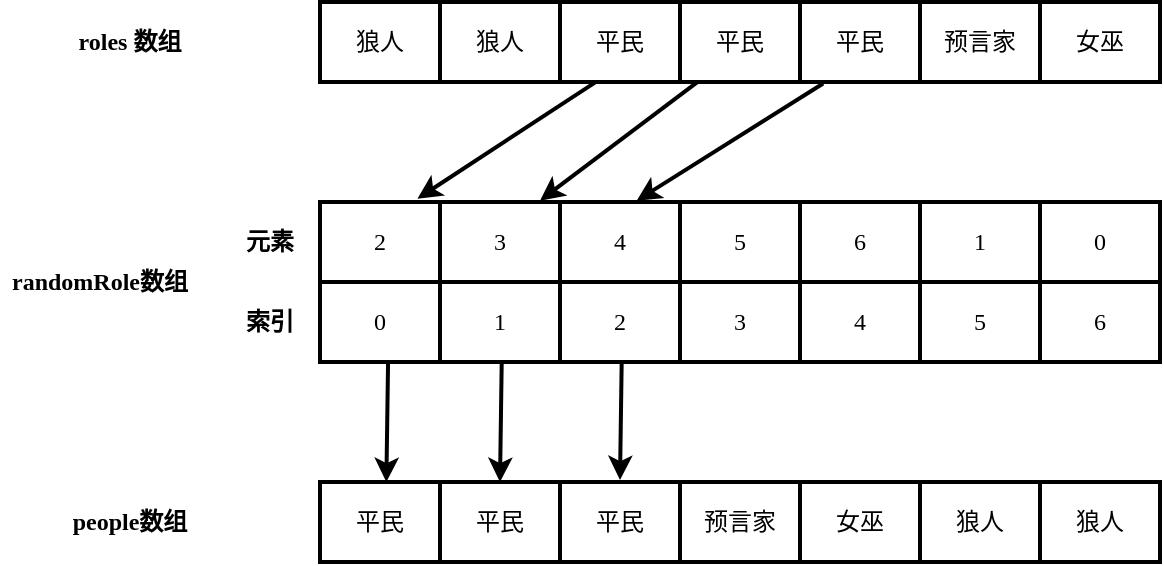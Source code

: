 <mxfile version="14.6.0" type="github">
  <diagram id="E1g6lZXWzdLoxk-MHo4i" name="Page-1">
    <mxGraphModel dx="679" dy="394" grid="1" gridSize="10" guides="1" tooltips="1" connect="1" arrows="1" fold="1" page="1" pageScale="1" pageWidth="827" pageHeight="1169" math="0" shadow="0">
      <root>
        <mxCell id="0" />
        <mxCell id="1" parent="0" />
        <mxCell id="dK96n8MNeCOPLc1kFUHf-1" value="roles 数组" style="text;html=1;strokeColor=none;align=center;verticalAlign=middle;whiteSpace=wrap;strokeWidth=2;shadow=0;fontStyle=1;fontFamily=Calibri;fontSource=https%3A%2F%2Ffonts.googleapis.com%2Fcss%3Ffamily%3DCalibri;" parent="1" vertex="1">
          <mxGeometry x="80" y="170" width="70" height="20" as="geometry" />
        </mxCell>
        <mxCell id="dK96n8MNeCOPLc1kFUHf-3" value="" style="shape=table;html=1;whiteSpace=wrap;startSize=0;container=1;collapsible=0;childLayout=tableLayout;strokeWidth=2;shadow=0;fontFamily=Calibri;fontSource=https%3A%2F%2Ffonts.googleapis.com%2Fcss%3Ffamily%3DCalibri;" parent="1" vertex="1">
          <mxGeometry x="210" y="160" width="420" height="40" as="geometry" />
        </mxCell>
        <mxCell id="dK96n8MNeCOPLc1kFUHf-4" value="" style="shape=partialRectangle;html=1;whiteSpace=wrap;collapsible=0;dropTarget=0;pointerEvents=0;fillColor=none;top=0;left=0;bottom=0;right=0;points=[[0,0.5],[1,0.5]];portConstraint=eastwest;strokeWidth=2;shadow=0;fontFamily=Calibri;fontSource=https%3A%2F%2Ffonts.googleapis.com%2Fcss%3Ffamily%3DCalibri;" parent="dK96n8MNeCOPLc1kFUHf-3" vertex="1">
          <mxGeometry width="420" height="40" as="geometry" />
        </mxCell>
        <mxCell id="dK96n8MNeCOPLc1kFUHf-29" value="狼人" style="shape=partialRectangle;html=1;whiteSpace=wrap;connectable=0;fillColor=none;top=0;left=0;bottom=0;right=0;overflow=hidden;strokeWidth=2;shadow=0;fontFamily=Calibri;fontSource=https%3A%2F%2Ffonts.googleapis.com%2Fcss%3Ffamily%3DCalibri;" parent="dK96n8MNeCOPLc1kFUHf-4" vertex="1">
          <mxGeometry width="60" height="40" as="geometry" />
        </mxCell>
        <mxCell id="dK96n8MNeCOPLc1kFUHf-28" value="狼人" style="shape=partialRectangle;html=1;whiteSpace=wrap;connectable=0;fillColor=none;top=0;left=0;bottom=0;right=0;overflow=hidden;strokeWidth=2;shadow=0;fontFamily=Calibri;fontSource=https%3A%2F%2Ffonts.googleapis.com%2Fcss%3Ffamily%3DCalibri;" parent="dK96n8MNeCOPLc1kFUHf-4" vertex="1">
          <mxGeometry x="60" width="60" height="40" as="geometry" />
        </mxCell>
        <mxCell id="dK96n8MNeCOPLc1kFUHf-5" value="平民" style="shape=partialRectangle;html=1;whiteSpace=wrap;connectable=0;fillColor=none;top=0;left=0;bottom=0;right=0;overflow=hidden;strokeWidth=2;shadow=0;fontFamily=Calibri;fontSource=https%3A%2F%2Ffonts.googleapis.com%2Fcss%3Ffamily%3DCalibri;" parent="dK96n8MNeCOPLc1kFUHf-4" vertex="1">
          <mxGeometry x="120" width="60" height="40" as="geometry" />
        </mxCell>
        <mxCell id="dK96n8MNeCOPLc1kFUHf-6" value="平民" style="shape=partialRectangle;html=1;whiteSpace=wrap;connectable=0;fillColor=none;top=0;left=0;bottom=0;right=0;overflow=hidden;strokeWidth=2;shadow=0;fontFamily=Calibri;fontSource=https%3A%2F%2Ffonts.googleapis.com%2Fcss%3Ffamily%3DCalibri;" parent="dK96n8MNeCOPLc1kFUHf-4" vertex="1">
          <mxGeometry x="180" width="60" height="40" as="geometry" />
        </mxCell>
        <mxCell id="dK96n8MNeCOPLc1kFUHf-7" value="平民" style="shape=partialRectangle;html=1;whiteSpace=wrap;connectable=0;fillColor=none;top=0;left=0;bottom=0;right=0;overflow=hidden;strokeWidth=2;shadow=0;fontFamily=Calibri;fontSource=https%3A%2F%2Ffonts.googleapis.com%2Fcss%3Ffamily%3DCalibri;" parent="dK96n8MNeCOPLc1kFUHf-4" vertex="1">
          <mxGeometry x="240" width="60" height="40" as="geometry" />
        </mxCell>
        <mxCell id="dK96n8MNeCOPLc1kFUHf-26" value="预言家" style="shape=partialRectangle;html=1;whiteSpace=wrap;connectable=0;fillColor=none;top=0;left=0;bottom=0;right=0;overflow=hidden;strokeWidth=2;shadow=0;fontFamily=Calibri;fontSource=https%3A%2F%2Ffonts.googleapis.com%2Fcss%3Ffamily%3DCalibri;" parent="dK96n8MNeCOPLc1kFUHf-4" vertex="1">
          <mxGeometry x="300" width="60" height="40" as="geometry" />
        </mxCell>
        <mxCell id="dK96n8MNeCOPLc1kFUHf-27" value="女巫" style="shape=partialRectangle;html=1;whiteSpace=wrap;connectable=0;fillColor=none;top=0;left=0;bottom=0;right=0;overflow=hidden;strokeWidth=2;shadow=0;fontFamily=Calibri;fontSource=https%3A%2F%2Ffonts.googleapis.com%2Fcss%3Ffamily%3DCalibri;" parent="dK96n8MNeCOPLc1kFUHf-4" vertex="1">
          <mxGeometry x="360" width="60" height="40" as="geometry" />
        </mxCell>
        <mxCell id="dK96n8MNeCOPLc1kFUHf-30" value="randomRole数组" style="text;html=1;strokeColor=none;align=center;verticalAlign=middle;whiteSpace=wrap;strokeWidth=2;shadow=0;fontStyle=1;fontFamily=Calibri;fontSource=https%3A%2F%2Ffonts.googleapis.com%2Fcss%3Ffamily%3DCalibri;" parent="1" vertex="1">
          <mxGeometry x="50" y="290" width="100" height="20" as="geometry" />
        </mxCell>
        <mxCell id="dK96n8MNeCOPLc1kFUHf-31" value="" style="shape=table;html=1;whiteSpace=wrap;startSize=0;container=1;collapsible=0;childLayout=tableLayout;strokeWidth=2;shadow=0;fontFamily=Calibri;fontSource=https%3A%2F%2Ffonts.googleapis.com%2Fcss%3Ffamily%3DCalibri;" parent="1" vertex="1">
          <mxGeometry x="210" y="260" width="420" height="80" as="geometry" />
        </mxCell>
        <mxCell id="dK96n8MNeCOPLc1kFUHf-32" value="" style="shape=partialRectangle;html=1;whiteSpace=wrap;collapsible=0;dropTarget=0;pointerEvents=0;fillColor=none;top=0;left=0;bottom=0;right=0;points=[[0,0.5],[1,0.5]];portConstraint=eastwest;strokeWidth=2;shadow=0;fontFamily=Calibri;fontSource=https%3A%2F%2Ffonts.googleapis.com%2Fcss%3Ffamily%3DCalibri;" parent="dK96n8MNeCOPLc1kFUHf-31" vertex="1">
          <mxGeometry width="420" height="40" as="geometry" />
        </mxCell>
        <mxCell id="dK96n8MNeCOPLc1kFUHf-33" value="2" style="shape=partialRectangle;html=1;whiteSpace=wrap;connectable=0;fillColor=none;top=0;left=0;bottom=0;right=0;overflow=hidden;strokeWidth=2;shadow=0;fontFamily=Calibri;fontSource=https%3A%2F%2Ffonts.googleapis.com%2Fcss%3Ffamily%3DCalibri;" parent="dK96n8MNeCOPLc1kFUHf-32" vertex="1">
          <mxGeometry width="60" height="40" as="geometry" />
        </mxCell>
        <mxCell id="dK96n8MNeCOPLc1kFUHf-34" value="3" style="shape=partialRectangle;html=1;whiteSpace=wrap;connectable=0;fillColor=none;top=0;left=0;bottom=0;right=0;overflow=hidden;strokeWidth=2;shadow=0;fontFamily=Calibri;fontSource=https%3A%2F%2Ffonts.googleapis.com%2Fcss%3Ffamily%3DCalibri;" parent="dK96n8MNeCOPLc1kFUHf-32" vertex="1">
          <mxGeometry x="60" width="60" height="40" as="geometry" />
        </mxCell>
        <mxCell id="dK96n8MNeCOPLc1kFUHf-35" value="4" style="shape=partialRectangle;html=1;whiteSpace=wrap;connectable=0;fillColor=none;top=0;left=0;bottom=0;right=0;overflow=hidden;strokeWidth=2;shadow=0;fontFamily=Calibri;fontSource=https%3A%2F%2Ffonts.googleapis.com%2Fcss%3Ffamily%3DCalibri;" parent="dK96n8MNeCOPLc1kFUHf-32" vertex="1">
          <mxGeometry x="120" width="60" height="40" as="geometry" />
        </mxCell>
        <mxCell id="dK96n8MNeCOPLc1kFUHf-36" value="5" style="shape=partialRectangle;html=1;whiteSpace=wrap;connectable=0;fillColor=none;top=0;left=0;bottom=0;right=0;overflow=hidden;strokeWidth=2;shadow=0;fontFamily=Calibri;fontSource=https%3A%2F%2Ffonts.googleapis.com%2Fcss%3Ffamily%3DCalibri;" parent="dK96n8MNeCOPLc1kFUHf-32" vertex="1">
          <mxGeometry x="180" width="60" height="40" as="geometry" />
        </mxCell>
        <mxCell id="dK96n8MNeCOPLc1kFUHf-37" value="6" style="shape=partialRectangle;html=1;whiteSpace=wrap;connectable=0;fillColor=none;top=0;left=0;bottom=0;right=0;overflow=hidden;strokeWidth=2;shadow=0;fontFamily=Calibri;fontSource=https%3A%2F%2Ffonts.googleapis.com%2Fcss%3Ffamily%3DCalibri;" parent="dK96n8MNeCOPLc1kFUHf-32" vertex="1">
          <mxGeometry x="240" width="60" height="40" as="geometry" />
        </mxCell>
        <mxCell id="dK96n8MNeCOPLc1kFUHf-38" value="1" style="shape=partialRectangle;html=1;whiteSpace=wrap;connectable=0;fillColor=none;top=0;left=0;bottom=0;right=0;overflow=hidden;strokeWidth=2;shadow=0;fontFamily=Calibri;fontSource=https%3A%2F%2Ffonts.googleapis.com%2Fcss%3Ffamily%3DCalibri;" parent="dK96n8MNeCOPLc1kFUHf-32" vertex="1">
          <mxGeometry x="300" width="60" height="40" as="geometry" />
        </mxCell>
        <mxCell id="dK96n8MNeCOPLc1kFUHf-39" value="0" style="shape=partialRectangle;html=1;whiteSpace=wrap;connectable=0;fillColor=none;top=0;left=0;bottom=0;right=0;overflow=hidden;strokeWidth=2;shadow=0;fontFamily=Calibri;fontSource=https%3A%2F%2Ffonts.googleapis.com%2Fcss%3Ffamily%3DCalibri;" parent="dK96n8MNeCOPLc1kFUHf-32" vertex="1">
          <mxGeometry x="360" width="60" height="40" as="geometry" />
        </mxCell>
        <mxCell id="dK96n8MNeCOPLc1kFUHf-40" style="shape=partialRectangle;html=1;whiteSpace=wrap;collapsible=0;dropTarget=0;pointerEvents=0;fillColor=none;top=0;left=0;bottom=0;right=0;points=[[0,0.5],[1,0.5]];portConstraint=eastwest;strokeWidth=2;shadow=0;fontFamily=Calibri;fontSource=https%3A%2F%2Ffonts.googleapis.com%2Fcss%3Ffamily%3DCalibri;" parent="dK96n8MNeCOPLc1kFUHf-31" vertex="1">
          <mxGeometry y="40" width="420" height="40" as="geometry" />
        </mxCell>
        <mxCell id="dK96n8MNeCOPLc1kFUHf-41" value="0" style="shape=partialRectangle;html=1;whiteSpace=wrap;connectable=0;fillColor=none;top=0;left=0;bottom=0;right=0;overflow=hidden;strokeWidth=2;shadow=0;fontFamily=Calibri;fontSource=https%3A%2F%2Ffonts.googleapis.com%2Fcss%3Ffamily%3DCalibri;" parent="dK96n8MNeCOPLc1kFUHf-40" vertex="1">
          <mxGeometry width="60" height="40" as="geometry" />
        </mxCell>
        <mxCell id="dK96n8MNeCOPLc1kFUHf-42" value="1" style="shape=partialRectangle;html=1;whiteSpace=wrap;connectable=0;fillColor=none;top=0;left=0;bottom=0;right=0;overflow=hidden;strokeWidth=2;shadow=0;fontFamily=Calibri;fontSource=https%3A%2F%2Ffonts.googleapis.com%2Fcss%3Ffamily%3DCalibri;" parent="dK96n8MNeCOPLc1kFUHf-40" vertex="1">
          <mxGeometry x="60" width="60" height="40" as="geometry" />
        </mxCell>
        <mxCell id="dK96n8MNeCOPLc1kFUHf-43" value="2" style="shape=partialRectangle;html=1;whiteSpace=wrap;connectable=0;fillColor=none;top=0;left=0;bottom=0;right=0;overflow=hidden;strokeWidth=2;shadow=0;fontFamily=Calibri;fontSource=https%3A%2F%2Ffonts.googleapis.com%2Fcss%3Ffamily%3DCalibri;" parent="dK96n8MNeCOPLc1kFUHf-40" vertex="1">
          <mxGeometry x="120" width="60" height="40" as="geometry" />
        </mxCell>
        <mxCell id="dK96n8MNeCOPLc1kFUHf-44" value="3" style="shape=partialRectangle;html=1;whiteSpace=wrap;connectable=0;fillColor=none;top=0;left=0;bottom=0;right=0;overflow=hidden;strokeWidth=2;shadow=0;fontFamily=Calibri;fontSource=https%3A%2F%2Ffonts.googleapis.com%2Fcss%3Ffamily%3DCalibri;" parent="dK96n8MNeCOPLc1kFUHf-40" vertex="1">
          <mxGeometry x="180" width="60" height="40" as="geometry" />
        </mxCell>
        <mxCell id="dK96n8MNeCOPLc1kFUHf-45" value="4" style="shape=partialRectangle;html=1;whiteSpace=wrap;connectable=0;fillColor=none;top=0;left=0;bottom=0;right=0;overflow=hidden;strokeWidth=2;shadow=0;fontFamily=Calibri;fontSource=https%3A%2F%2Ffonts.googleapis.com%2Fcss%3Ffamily%3DCalibri;" parent="dK96n8MNeCOPLc1kFUHf-40" vertex="1">
          <mxGeometry x="240" width="60" height="40" as="geometry" />
        </mxCell>
        <mxCell id="dK96n8MNeCOPLc1kFUHf-46" value="5" style="shape=partialRectangle;html=1;whiteSpace=wrap;connectable=0;fillColor=none;top=0;left=0;bottom=0;right=0;overflow=hidden;strokeWidth=2;shadow=0;fontFamily=Calibri;fontSource=https%3A%2F%2Ffonts.googleapis.com%2Fcss%3Ffamily%3DCalibri;" parent="dK96n8MNeCOPLc1kFUHf-40" vertex="1">
          <mxGeometry x="300" width="60" height="40" as="geometry" />
        </mxCell>
        <mxCell id="dK96n8MNeCOPLc1kFUHf-47" value="6" style="shape=partialRectangle;html=1;whiteSpace=wrap;connectable=0;fillColor=none;top=0;left=0;bottom=0;right=0;overflow=hidden;strokeWidth=2;shadow=0;fontFamily=Calibri;fontSource=https%3A%2F%2Ffonts.googleapis.com%2Fcss%3Ffamily%3DCalibri;" parent="dK96n8MNeCOPLc1kFUHf-40" vertex="1">
          <mxGeometry x="360" width="60" height="40" as="geometry" />
        </mxCell>
        <mxCell id="dK96n8MNeCOPLc1kFUHf-48" value="" style="shape=table;html=1;whiteSpace=wrap;startSize=0;container=1;collapsible=0;childLayout=tableLayout;strokeWidth=2;shadow=0;fontFamily=Calibri;fontSource=https%3A%2F%2Ffonts.googleapis.com%2Fcss%3Ffamily%3DCalibri;" parent="1" vertex="1">
          <mxGeometry x="210" y="400" width="420" height="40" as="geometry" />
        </mxCell>
        <mxCell id="dK96n8MNeCOPLc1kFUHf-49" value="" style="shape=partialRectangle;html=1;whiteSpace=wrap;collapsible=0;dropTarget=0;pointerEvents=0;fillColor=none;top=0;left=0;bottom=0;right=0;points=[[0,0.5],[1,0.5]];portConstraint=eastwest;strokeWidth=2;shadow=0;fontFamily=Calibri;fontSource=https%3A%2F%2Ffonts.googleapis.com%2Fcss%3Ffamily%3DCalibri;" parent="dK96n8MNeCOPLc1kFUHf-48" vertex="1">
          <mxGeometry width="420" height="40" as="geometry" />
        </mxCell>
        <mxCell id="dK96n8MNeCOPLc1kFUHf-50" value="平民" style="shape=partialRectangle;html=1;whiteSpace=wrap;connectable=0;fillColor=none;top=0;left=0;bottom=0;right=0;overflow=hidden;strokeWidth=2;shadow=0;fontFamily=Calibri;fontSource=https%3A%2F%2Ffonts.googleapis.com%2Fcss%3Ffamily%3DCalibri;" parent="dK96n8MNeCOPLc1kFUHf-49" vertex="1">
          <mxGeometry width="60" height="40" as="geometry" />
        </mxCell>
        <mxCell id="dK96n8MNeCOPLc1kFUHf-51" value="平民" style="shape=partialRectangle;html=1;whiteSpace=wrap;connectable=0;fillColor=none;top=0;left=0;bottom=0;right=0;overflow=hidden;strokeWidth=2;shadow=0;fontFamily=Calibri;fontSource=https%3A%2F%2Ffonts.googleapis.com%2Fcss%3Ffamily%3DCalibri;" parent="dK96n8MNeCOPLc1kFUHf-49" vertex="1">
          <mxGeometry x="60" width="60" height="40" as="geometry" />
        </mxCell>
        <mxCell id="dK96n8MNeCOPLc1kFUHf-52" value="平民" style="shape=partialRectangle;html=1;whiteSpace=wrap;connectable=0;fillColor=none;top=0;left=0;bottom=0;right=0;overflow=hidden;strokeWidth=2;shadow=0;fontFamily=Calibri;fontSource=https%3A%2F%2Ffonts.googleapis.com%2Fcss%3Ffamily%3DCalibri;" parent="dK96n8MNeCOPLc1kFUHf-49" vertex="1">
          <mxGeometry x="120" width="60" height="40" as="geometry" />
        </mxCell>
        <mxCell id="dK96n8MNeCOPLc1kFUHf-53" value="预言家" style="shape=partialRectangle;html=1;whiteSpace=wrap;connectable=0;fillColor=none;top=0;left=0;bottom=0;right=0;overflow=hidden;strokeWidth=2;shadow=0;fontFamily=Calibri;fontSource=https%3A%2F%2Ffonts.googleapis.com%2Fcss%3Ffamily%3DCalibri;" parent="dK96n8MNeCOPLc1kFUHf-49" vertex="1">
          <mxGeometry x="180" width="60" height="40" as="geometry" />
        </mxCell>
        <mxCell id="dK96n8MNeCOPLc1kFUHf-54" value="女巫" style="shape=partialRectangle;html=1;whiteSpace=wrap;connectable=0;fillColor=none;top=0;left=0;bottom=0;right=0;overflow=hidden;strokeWidth=2;shadow=0;fontFamily=Calibri;fontSource=https%3A%2F%2Ffonts.googleapis.com%2Fcss%3Ffamily%3DCalibri;" parent="dK96n8MNeCOPLc1kFUHf-49" vertex="1">
          <mxGeometry x="240" width="60" height="40" as="geometry" />
        </mxCell>
        <mxCell id="dK96n8MNeCOPLc1kFUHf-55" value="狼人" style="shape=partialRectangle;html=1;whiteSpace=wrap;connectable=0;fillColor=none;top=0;left=0;bottom=0;right=0;overflow=hidden;strokeWidth=2;shadow=0;fontFamily=Calibri;fontSource=https%3A%2F%2Ffonts.googleapis.com%2Fcss%3Ffamily%3DCalibri;" parent="dK96n8MNeCOPLc1kFUHf-49" vertex="1">
          <mxGeometry x="300" width="60" height="40" as="geometry" />
        </mxCell>
        <mxCell id="dK96n8MNeCOPLc1kFUHf-56" value="狼人" style="shape=partialRectangle;html=1;whiteSpace=wrap;connectable=0;fillColor=none;top=0;left=0;bottom=0;right=0;overflow=hidden;strokeWidth=2;shadow=0;fontFamily=Calibri;fontSource=https%3A%2F%2Ffonts.googleapis.com%2Fcss%3Ffamily%3DCalibri;" parent="dK96n8MNeCOPLc1kFUHf-49" vertex="1">
          <mxGeometry x="360" width="60" height="40" as="geometry" />
        </mxCell>
        <mxCell id="dK96n8MNeCOPLc1kFUHf-57" value="people数组" style="text;html=1;strokeColor=none;align=center;verticalAlign=middle;whiteSpace=wrap;strokeWidth=2;shadow=0;fontStyle=1;fontFamily=Calibri;fontSource=https%3A%2F%2Ffonts.googleapis.com%2Fcss%3Ffamily%3DCalibri;" parent="1" vertex="1">
          <mxGeometry x="80" y="410" width="70" height="20" as="geometry" />
        </mxCell>
        <mxCell id="dK96n8MNeCOPLc1kFUHf-58" value="" style="endArrow=classic;html=1;strokeWidth=2;shadow=0;curved=1;entryX=0.262;entryY=-0.017;entryDx=0;entryDy=0;entryPerimeter=0;exitX=0.45;exitY=0.995;exitDx=0;exitDy=0;exitPerimeter=0;fontFamily=Calibri;fontSource=https%3A%2F%2Ffonts.googleapis.com%2Fcss%3Ffamily%3DCalibri;" parent="1" source="dK96n8MNeCOPLc1kFUHf-4" edge="1" target="dK96n8MNeCOPLc1kFUHf-32">
          <mxGeometry width="50" height="50" relative="1" as="geometry">
            <mxPoint x="360" y="190" as="sourcePoint" />
            <mxPoint x="324" y="258" as="targetPoint" />
          </mxGeometry>
        </mxCell>
        <mxCell id="dK96n8MNeCOPLc1kFUHf-61" value="" style="endArrow=classic;html=1;strokeWidth=2;exitX=0.329;exitY=0.995;exitDx=0;exitDy=0;exitPerimeter=0;shadow=0;curved=1;entryX=0.116;entryY=-0.04;entryDx=0;entryDy=0;entryPerimeter=0;fontFamily=Calibri;fontSource=https%3A%2F%2Ffonts.googleapis.com%2Fcss%3Ffamily%3DCalibri;" parent="1" source="dK96n8MNeCOPLc1kFUHf-4" edge="1" target="dK96n8MNeCOPLc1kFUHf-32">
          <mxGeometry width="50" height="50" relative="1" as="geometry">
            <mxPoint x="411" y="200" as="sourcePoint" />
            <mxPoint x="584" y="260" as="targetPoint" />
          </mxGeometry>
        </mxCell>
        <mxCell id="dK96n8MNeCOPLc1kFUHf-63" value="" style="endArrow=classic;html=1;strokeWidth=2;exitX=0.599;exitY=1.019;exitDx=0;exitDy=0;exitPerimeter=0;shadow=0;curved=1;entryX=0.377;entryY=-0.017;entryDx=0;entryDy=0;entryPerimeter=0;fontFamily=Calibri;fontSource=https%3A%2F%2Ffonts.googleapis.com%2Fcss%3Ffamily%3DCalibri;" parent="1" source="dK96n8MNeCOPLc1kFUHf-4" edge="1" target="dK96n8MNeCOPLc1kFUHf-32">
          <mxGeometry width="50" height="50" relative="1" as="geometry">
            <mxPoint x="529.54" y="208.68" as="sourcePoint" />
            <mxPoint x="490" y="270" as="targetPoint" />
          </mxGeometry>
        </mxCell>
        <mxCell id="dK96n8MNeCOPLc1kFUHf-64" value="" style="endArrow=classic;html=1;strokeWidth=2;exitX=0.081;exitY=1.025;exitDx=0;exitDy=0;exitPerimeter=0;entryX=0.079;entryY=0;entryDx=0;entryDy=0;entryPerimeter=0;shadow=0;curved=1;fontFamily=Calibri;fontSource=https%3A%2F%2Ffonts.googleapis.com%2Fcss%3Ffamily%3DCalibri;" parent="1" source="dK96n8MNeCOPLc1kFUHf-40" target="dK96n8MNeCOPLc1kFUHf-49" edge="1">
          <mxGeometry width="50" height="50" relative="1" as="geometry">
            <mxPoint x="140" y="400" as="sourcePoint" />
            <mxPoint x="190" y="350" as="targetPoint" />
          </mxGeometry>
        </mxCell>
        <mxCell id="dK96n8MNeCOPLc1kFUHf-65" value="" style="endArrow=classic;html=1;strokeWidth=2;exitX=0.081;exitY=1.025;exitDx=0;exitDy=0;exitPerimeter=0;entryX=0.079;entryY=0;entryDx=0;entryDy=0;entryPerimeter=0;shadow=0;curved=1;fontFamily=Calibri;fontSource=https%3A%2F%2Ffonts.googleapis.com%2Fcss%3Ffamily%3DCalibri;" parent="1" edge="1">
          <mxGeometry width="50" height="50" relative="1" as="geometry">
            <mxPoint x="300.84" y="341" as="sourcePoint" />
            <mxPoint x="300.0" y="400" as="targetPoint" />
          </mxGeometry>
        </mxCell>
        <mxCell id="dK96n8MNeCOPLc1kFUHf-66" value="" style="endArrow=classic;html=1;strokeWidth=2;exitX=0.081;exitY=1.025;exitDx=0;exitDy=0;exitPerimeter=0;entryX=0.079;entryY=0;entryDx=0;entryDy=0;entryPerimeter=0;shadow=0;curved=1;fontFamily=Calibri;fontSource=https%3A%2F%2Ffonts.googleapis.com%2Fcss%3Ffamily%3DCalibri;" parent="1" edge="1">
          <mxGeometry width="50" height="50" relative="1" as="geometry">
            <mxPoint x="360.84" y="340" as="sourcePoint" />
            <mxPoint x="360" y="399" as="targetPoint" />
          </mxGeometry>
        </mxCell>
        <mxCell id="x1qzOumTgN22U_AWkPnv-1" value="元素" style="text;html=1;strokeColor=none;align=center;verticalAlign=middle;whiteSpace=wrap;strokeWidth=2;shadow=0;fontStyle=1;fontFamily=Calibri;fontSource=https%3A%2F%2Ffonts.googleapis.com%2Fcss%3Ffamily%3DCalibri;" parent="1" vertex="1">
          <mxGeometry x="170" y="270" width="30" height="20" as="geometry" />
        </mxCell>
        <mxCell id="x1qzOumTgN22U_AWkPnv-2" value="索引" style="text;html=1;strokeColor=none;align=center;verticalAlign=middle;whiteSpace=wrap;strokeWidth=2;shadow=0;fontStyle=1;fontFamily=Calibri;fontSource=https%3A%2F%2Ffonts.googleapis.com%2Fcss%3Ffamily%3DCalibri;" parent="1" vertex="1">
          <mxGeometry x="170" y="310" width="30" height="20" as="geometry" />
        </mxCell>
      </root>
    </mxGraphModel>
  </diagram>
</mxfile>
